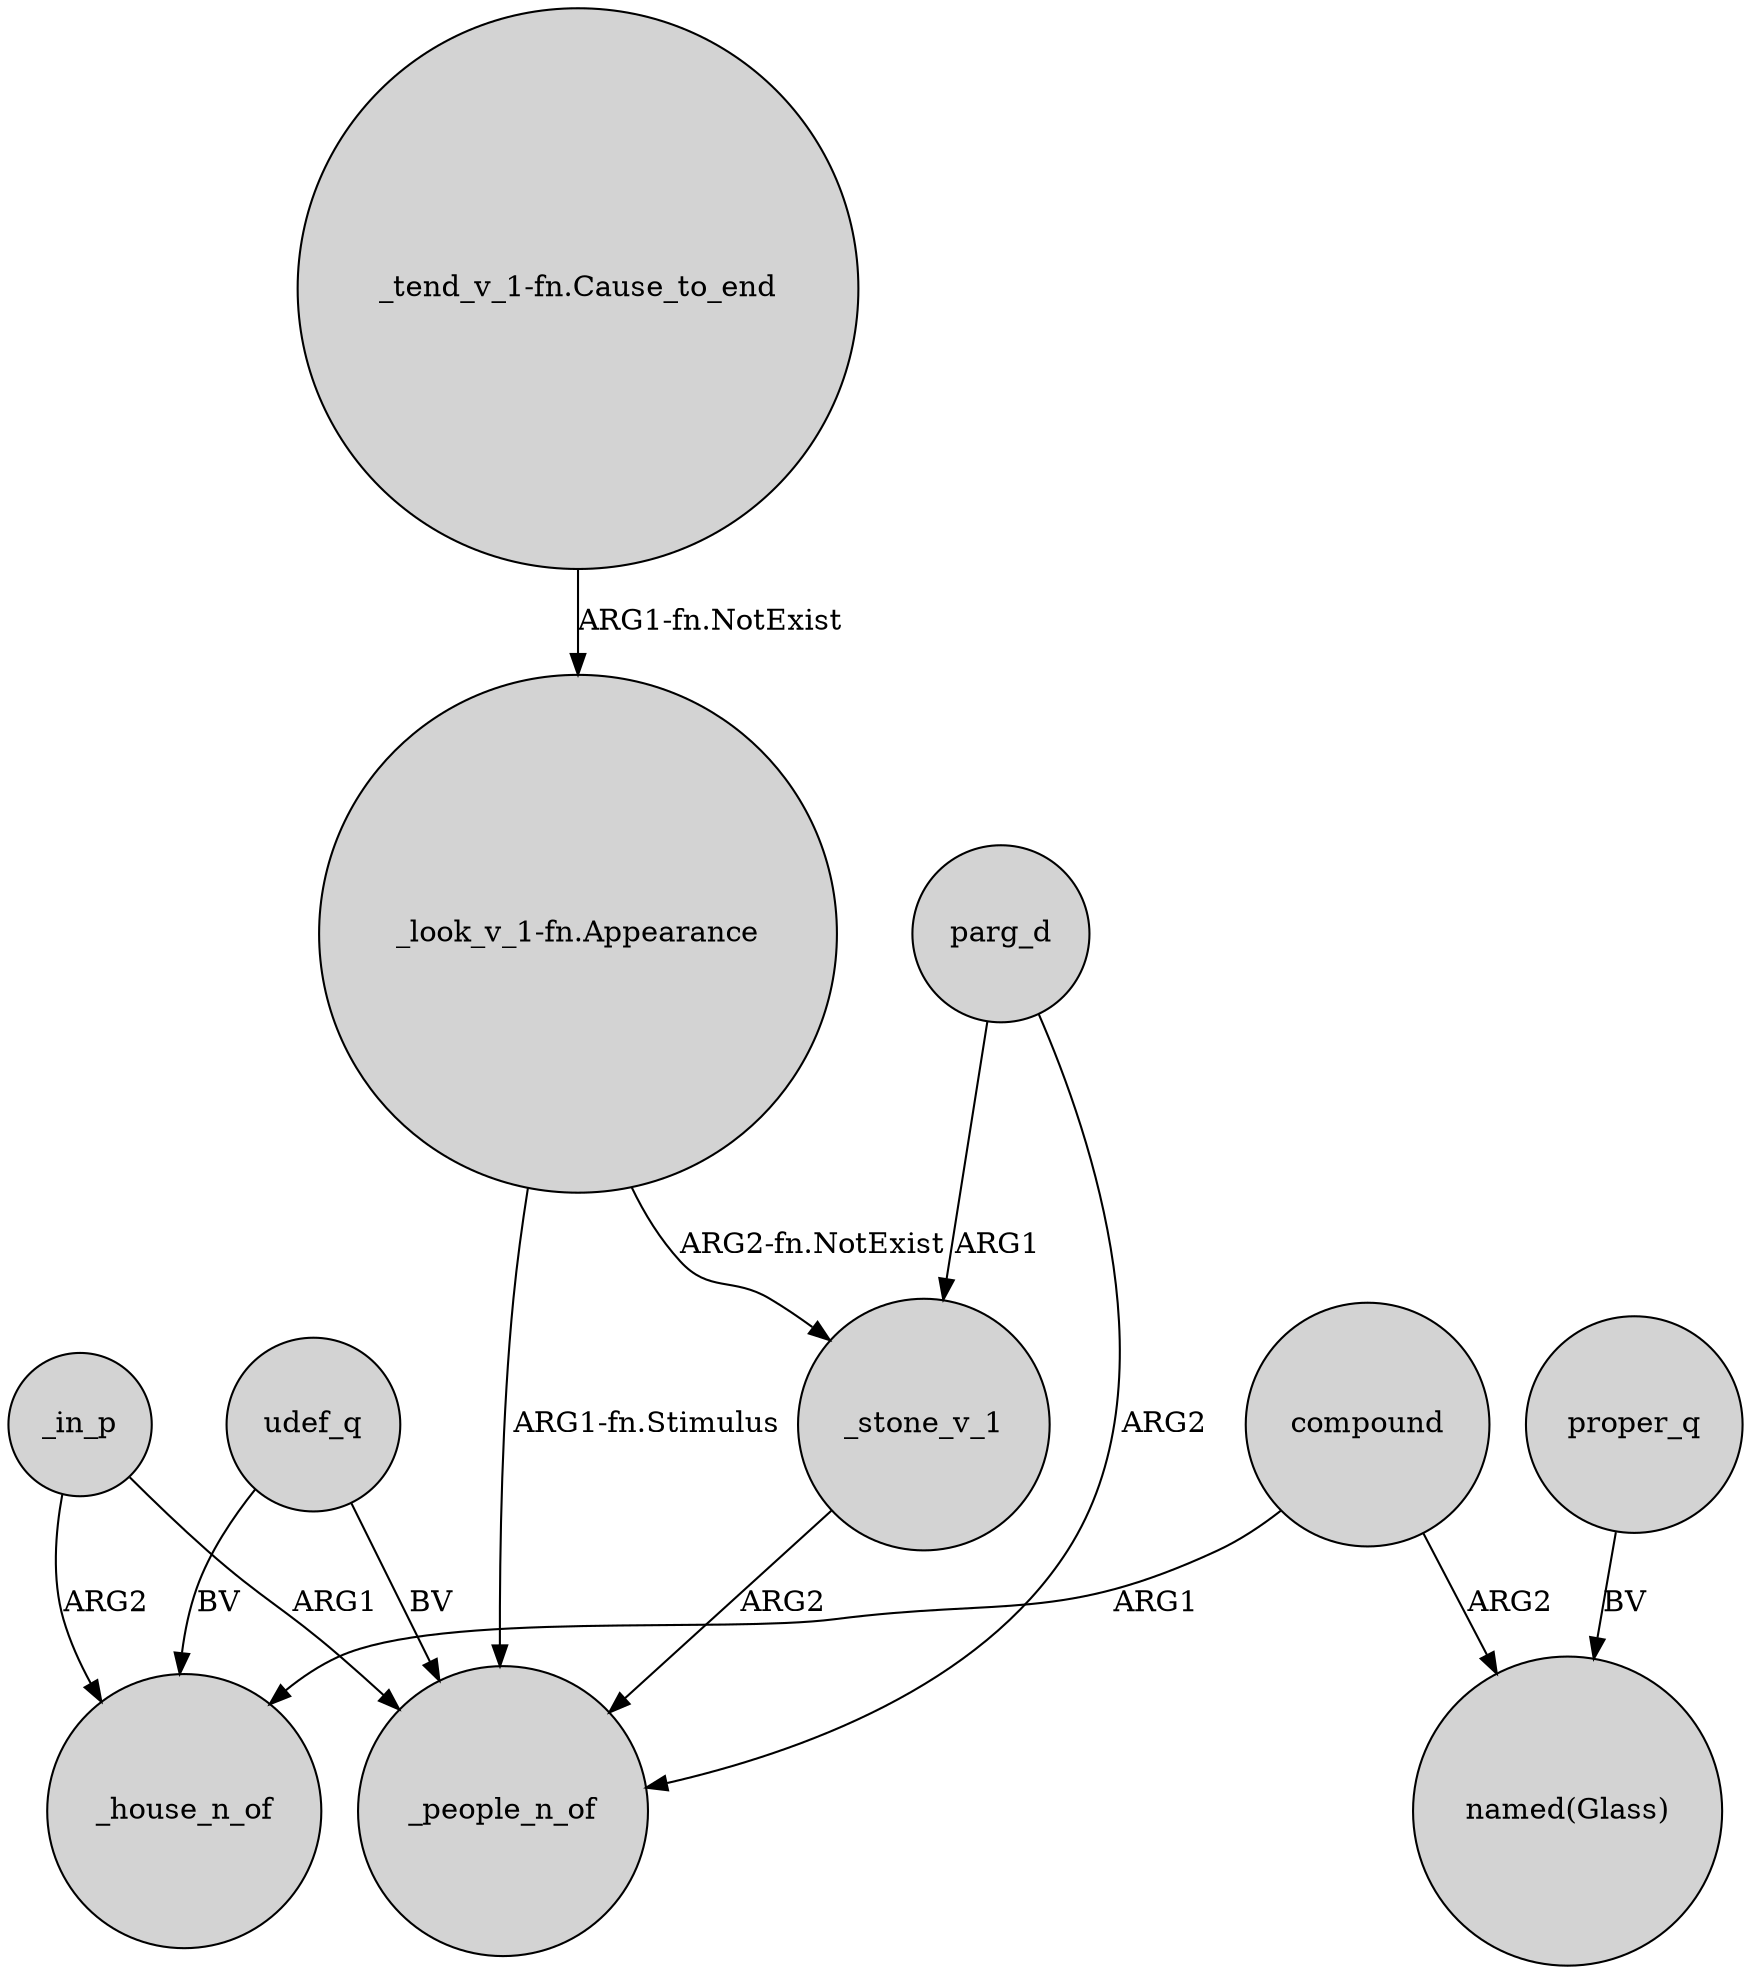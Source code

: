 digraph {
	node [shape=circle style=filled]
	udef_q -> _house_n_of [label=BV]
	_in_p -> _house_n_of [label=ARG2]
	compound -> _house_n_of [label=ARG1]
	proper_q -> "named(Glass)" [label=BV]
	compound -> "named(Glass)" [label=ARG2]
	"_tend_v_1-fn.Cause_to_end" -> "_look_v_1-fn.Appearance" [label="ARG1-fn.NotExist"]
	parg_d -> _stone_v_1 [label=ARG1]
	_in_p -> _people_n_of [label=ARG1]
	"_look_v_1-fn.Appearance" -> _stone_v_1 [label="ARG2-fn.NotExist"]
	parg_d -> _people_n_of [label=ARG2]
	"_look_v_1-fn.Appearance" -> _people_n_of [label="ARG1-fn.Stimulus"]
	_stone_v_1 -> _people_n_of [label=ARG2]
	udef_q -> _people_n_of [label=BV]
}
